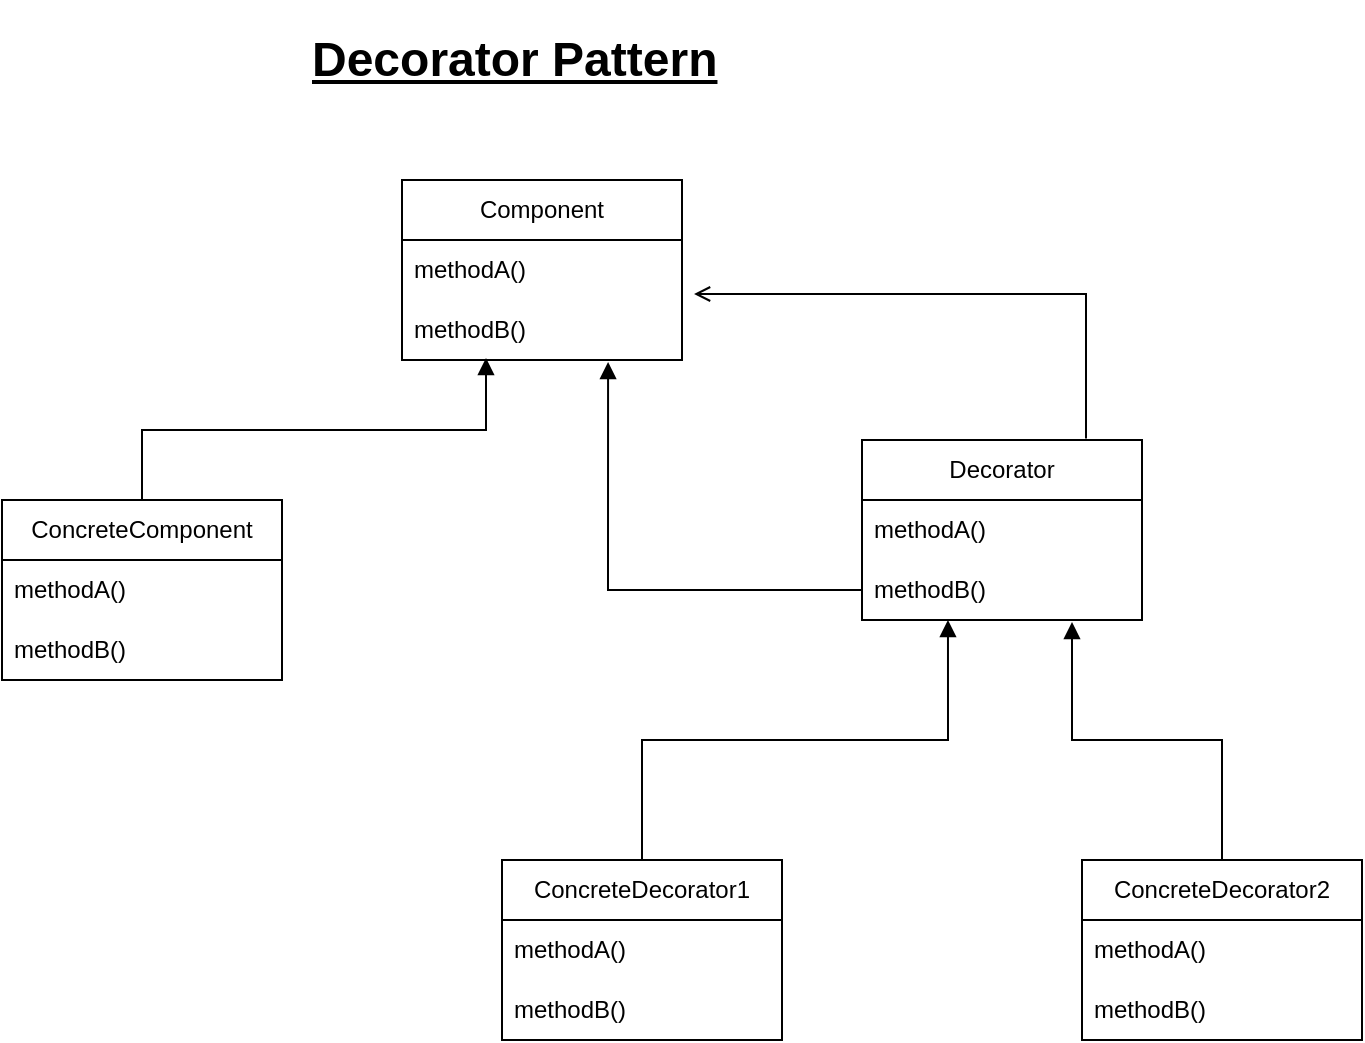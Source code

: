 <mxfile version="20.8.23" type="device"><diagram name="Page-1" id="o-3C6WjUBYURpmf2c0g1"><mxGraphModel dx="954" dy="647" grid="1" gridSize="10" guides="1" tooltips="1" connect="1" arrows="1" fold="1" page="1" pageScale="1" pageWidth="827" pageHeight="1169" math="0" shadow="0"><root><mxCell id="0"/><mxCell id="1" parent="0"/><mxCell id="E-qGMGDlAslsRqMUj8re-1" value="Component" style="swimlane;fontStyle=0;childLayout=stackLayout;horizontal=1;startSize=30;horizontalStack=0;resizeParent=1;resizeParentMax=0;resizeLast=0;collapsible=1;marginBottom=0;whiteSpace=wrap;html=1;" vertex="1" parent="1"><mxGeometry x="310" y="110" width="140" height="90" as="geometry"/></mxCell><mxCell id="E-qGMGDlAslsRqMUj8re-2" value="methodA()" style="text;strokeColor=none;fillColor=none;align=left;verticalAlign=middle;spacingLeft=4;spacingRight=4;overflow=hidden;points=[[0,0.5],[1,0.5]];portConstraint=eastwest;rotatable=0;whiteSpace=wrap;html=1;" vertex="1" parent="E-qGMGDlAslsRqMUj8re-1"><mxGeometry y="30" width="140" height="30" as="geometry"/></mxCell><mxCell id="E-qGMGDlAslsRqMUj8re-3" value="methodB()" style="text;strokeColor=none;fillColor=none;align=left;verticalAlign=middle;spacingLeft=4;spacingRight=4;overflow=hidden;points=[[0,0.5],[1,0.5]];portConstraint=eastwest;rotatable=0;whiteSpace=wrap;html=1;" vertex="1" parent="E-qGMGDlAslsRqMUj8re-1"><mxGeometry y="60" width="140" height="30" as="geometry"/></mxCell><mxCell id="E-qGMGDlAslsRqMUj8re-21" style="edgeStyle=orthogonalEdgeStyle;rounded=0;orthogonalLoop=1;jettySize=auto;html=1;exitX=0.5;exitY=0;exitDx=0;exitDy=0;entryX=0.3;entryY=0.967;entryDx=0;entryDy=0;endArrow=block;endFill=1;entryPerimeter=0;" edge="1" parent="1" source="E-qGMGDlAslsRqMUj8re-5" target="E-qGMGDlAslsRqMUj8re-3"><mxGeometry relative="1" as="geometry"><mxPoint x="354.94" y="200.99" as="targetPoint"/></mxGeometry></mxCell><mxCell id="E-qGMGDlAslsRqMUj8re-5" value="ConcreteComponent" style="swimlane;fontStyle=0;childLayout=stackLayout;horizontal=1;startSize=30;horizontalStack=0;resizeParent=1;resizeParentMax=0;resizeLast=0;collapsible=1;marginBottom=0;whiteSpace=wrap;html=1;" vertex="1" parent="1"><mxGeometry x="110" y="270" width="140" height="90" as="geometry"/></mxCell><mxCell id="E-qGMGDlAslsRqMUj8re-6" value="methodA()" style="text;strokeColor=none;fillColor=none;align=left;verticalAlign=middle;spacingLeft=4;spacingRight=4;overflow=hidden;points=[[0,0.5],[1,0.5]];portConstraint=eastwest;rotatable=0;whiteSpace=wrap;html=1;" vertex="1" parent="E-qGMGDlAslsRqMUj8re-5"><mxGeometry y="30" width="140" height="30" as="geometry"/></mxCell><mxCell id="E-qGMGDlAslsRqMUj8re-7" value="methodB()" style="text;strokeColor=none;fillColor=none;align=left;verticalAlign=middle;spacingLeft=4;spacingRight=4;overflow=hidden;points=[[0,0.5],[1,0.5]];portConstraint=eastwest;rotatable=0;whiteSpace=wrap;html=1;" vertex="1" parent="E-qGMGDlAslsRqMUj8re-5"><mxGeometry y="60" width="140" height="30" as="geometry"/></mxCell><mxCell id="E-qGMGDlAslsRqMUj8re-22" style="edgeStyle=orthogonalEdgeStyle;rounded=0;orthogonalLoop=1;jettySize=auto;html=1;exitX=0;exitY=0.5;exitDx=0;exitDy=0;entryX=0.736;entryY=1.033;entryDx=0;entryDy=0;endArrow=block;endFill=1;entryPerimeter=0;" edge="1" parent="1" source="E-qGMGDlAslsRqMUj8re-11" target="E-qGMGDlAslsRqMUj8re-3"><mxGeometry relative="1" as="geometry"><mxPoint x="416.96" y="199.01" as="targetPoint"/></mxGeometry></mxCell><mxCell id="E-qGMGDlAslsRqMUj8re-9" value="Decorator" style="swimlane;fontStyle=0;childLayout=stackLayout;horizontal=1;startSize=30;horizontalStack=0;resizeParent=1;resizeParentMax=0;resizeLast=0;collapsible=1;marginBottom=0;whiteSpace=wrap;html=1;" vertex="1" parent="1"><mxGeometry x="540" y="240" width="140" height="90" as="geometry"/></mxCell><mxCell id="E-qGMGDlAslsRqMUj8re-10" value="methodA()" style="text;strokeColor=none;fillColor=none;align=left;verticalAlign=middle;spacingLeft=4;spacingRight=4;overflow=hidden;points=[[0,0.5],[1,0.5]];portConstraint=eastwest;rotatable=0;whiteSpace=wrap;html=1;" vertex="1" parent="E-qGMGDlAslsRqMUj8re-9"><mxGeometry y="30" width="140" height="30" as="geometry"/></mxCell><mxCell id="E-qGMGDlAslsRqMUj8re-11" value="methodB()" style="text;strokeColor=none;fillColor=none;align=left;verticalAlign=middle;spacingLeft=4;spacingRight=4;overflow=hidden;points=[[0,0.5],[1,0.5]];portConstraint=eastwest;rotatable=0;whiteSpace=wrap;html=1;" vertex="1" parent="E-qGMGDlAslsRqMUj8re-9"><mxGeometry y="60" width="140" height="30" as="geometry"/></mxCell><mxCell id="E-qGMGDlAslsRqMUj8re-24" style="edgeStyle=orthogonalEdgeStyle;rounded=0;orthogonalLoop=1;jettySize=auto;html=1;exitX=0.5;exitY=0;exitDx=0;exitDy=0;entryX=0.307;entryY=1;entryDx=0;entryDy=0;entryPerimeter=0;endArrow=block;endFill=1;" edge="1" parent="1" source="E-qGMGDlAslsRqMUj8re-13" target="E-qGMGDlAslsRqMUj8re-11"><mxGeometry relative="1" as="geometry"><mxPoint x="582" y="360.99" as="targetPoint"/></mxGeometry></mxCell><mxCell id="E-qGMGDlAslsRqMUj8re-13" value="ConcreteDecorator1" style="swimlane;fontStyle=0;childLayout=stackLayout;horizontal=1;startSize=30;horizontalStack=0;resizeParent=1;resizeParentMax=0;resizeLast=0;collapsible=1;marginBottom=0;whiteSpace=wrap;html=1;" vertex="1" parent="1"><mxGeometry x="360" y="450" width="140" height="90" as="geometry"/></mxCell><mxCell id="E-qGMGDlAslsRqMUj8re-14" value="methodA()" style="text;strokeColor=none;fillColor=none;align=left;verticalAlign=middle;spacingLeft=4;spacingRight=4;overflow=hidden;points=[[0,0.5],[1,0.5]];portConstraint=eastwest;rotatable=0;whiteSpace=wrap;html=1;" vertex="1" parent="E-qGMGDlAslsRqMUj8re-13"><mxGeometry y="30" width="140" height="30" as="geometry"/></mxCell><mxCell id="E-qGMGDlAslsRqMUj8re-15" value="methodB()" style="text;strokeColor=none;fillColor=none;align=left;verticalAlign=middle;spacingLeft=4;spacingRight=4;overflow=hidden;points=[[0,0.5],[1,0.5]];portConstraint=eastwest;rotatable=0;whiteSpace=wrap;html=1;" vertex="1" parent="E-qGMGDlAslsRqMUj8re-13"><mxGeometry y="60" width="140" height="30" as="geometry"/></mxCell><mxCell id="E-qGMGDlAslsRqMUj8re-23" style="edgeStyle=orthogonalEdgeStyle;rounded=0;orthogonalLoop=1;jettySize=auto;html=1;exitX=0.5;exitY=0;exitDx=0;exitDy=0;entryX=0.75;entryY=1.033;entryDx=0;entryDy=0;entryPerimeter=0;endArrow=block;endFill=1;" edge="1" parent="1" source="E-qGMGDlAslsRqMUj8re-17" target="E-qGMGDlAslsRqMUj8re-11"><mxGeometry relative="1" as="geometry"><mxPoint x="649.06" y="360" as="targetPoint"/></mxGeometry></mxCell><mxCell id="E-qGMGDlAslsRqMUj8re-17" value="ConcreteDecorator2" style="swimlane;fontStyle=0;childLayout=stackLayout;horizontal=1;startSize=30;horizontalStack=0;resizeParent=1;resizeParentMax=0;resizeLast=0;collapsible=1;marginBottom=0;whiteSpace=wrap;html=1;" vertex="1" parent="1"><mxGeometry x="650" y="450" width="140" height="90" as="geometry"/></mxCell><mxCell id="E-qGMGDlAslsRqMUj8re-18" value="methodA()" style="text;strokeColor=none;fillColor=none;align=left;verticalAlign=middle;spacingLeft=4;spacingRight=4;overflow=hidden;points=[[0,0.5],[1,0.5]];portConstraint=eastwest;rotatable=0;whiteSpace=wrap;html=1;" vertex="1" parent="E-qGMGDlAslsRqMUj8re-17"><mxGeometry y="30" width="140" height="30" as="geometry"/></mxCell><mxCell id="E-qGMGDlAslsRqMUj8re-19" value="methodB()" style="text;strokeColor=none;fillColor=none;align=left;verticalAlign=middle;spacingLeft=4;spacingRight=4;overflow=hidden;points=[[0,0.5],[1,0.5]];portConstraint=eastwest;rotatable=0;whiteSpace=wrap;html=1;" vertex="1" parent="E-qGMGDlAslsRqMUj8re-17"><mxGeometry y="60" width="140" height="30" as="geometry"/></mxCell><mxCell id="E-qGMGDlAslsRqMUj8re-25" style="edgeStyle=orthogonalEdgeStyle;rounded=0;orthogonalLoop=1;jettySize=auto;html=1;entryX=1.043;entryY=0.9;entryDx=0;entryDy=0;entryPerimeter=0;endArrow=open;endFill=0;exitX=0.8;exitY=-0.008;exitDx=0;exitDy=0;exitPerimeter=0;" edge="1" parent="1" source="E-qGMGDlAslsRqMUj8re-9" target="E-qGMGDlAslsRqMUj8re-2"><mxGeometry relative="1" as="geometry"><mxPoint x="650" y="230" as="sourcePoint"/></mxGeometry></mxCell><mxCell id="E-qGMGDlAslsRqMUj8re-27" value="&lt;h1&gt;&lt;u&gt;Decorator Pattern&lt;/u&gt;&lt;/h1&gt;" style="text;html=1;strokeColor=none;fillColor=none;spacing=5;spacingTop=-20;whiteSpace=wrap;overflow=hidden;rounded=0;" vertex="1" parent="1"><mxGeometry x="260" y="30" width="255" height="120" as="geometry"/></mxCell></root></mxGraphModel></diagram></mxfile>